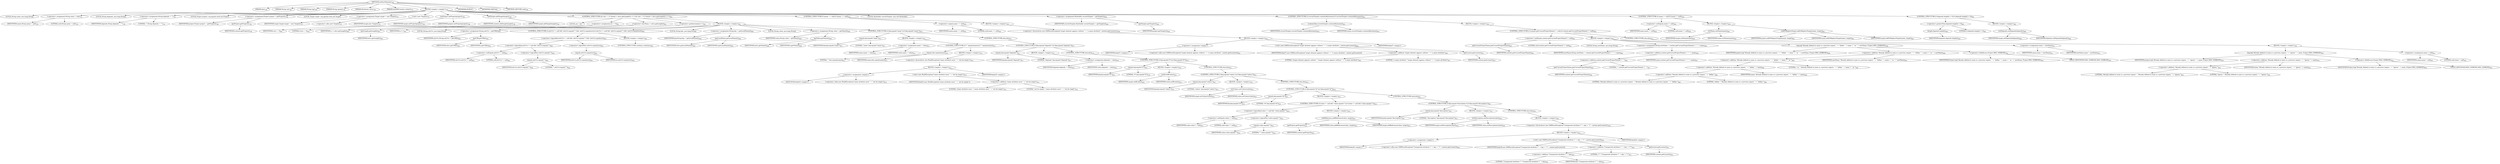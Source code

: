 digraph "onStartElement" {  
"1496" [label = <(METHOD,onStartElement)<SUB>789</SUB>> ]
"1497" [label = <(PARAM,this)<SUB>789</SUB>> ]
"1498" [label = <(PARAM,String uri)<SUB>789</SUB>> ]
"1499" [label = <(PARAM,String tag)<SUB>789</SUB>> ]
"1500" [label = <(PARAM,String qname)<SUB>789</SUB>> ]
"1501" [label = <(PARAM,Attributes attrs)<SUB>790</SUB>> ]
"1502" [label = <(PARAM,AntXMLContext context)<SUB>791</SUB>> ]
"1503" [label = <(BLOCK,&lt;empty&gt;,&lt;empty&gt;)<SUB>792</SUB>> ]
"1504" [label = <(LOCAL,String name: java.lang.String)> ]
"1505" [label = <(&lt;operator&gt;.assignment,String name = null)<SUB>793</SUB>> ]
"1506" [label = <(IDENTIFIER,name,String name = null)<SUB>793</SUB>> ]
"1507" [label = <(LITERAL,null,String name = null)<SUB>793</SUB>> ]
"1508" [label = <(LOCAL,String depends: java.lang.String)> ]
"1509" [label = <(&lt;operator&gt;.assignment,String depends = &quot;&quot;)<SUB>794</SUB>> ]
"1510" [label = <(IDENTIFIER,depends,String depends = &quot;&quot;)<SUB>794</SUB>> ]
"1511" [label = <(LITERAL,&quot;&quot;,String depends = &quot;&quot;)<SUB>794</SUB>> ]
"1512" [label = <(LOCAL,Project project: org.apache.tools.ant.Project)> ]
"1513" [label = <(&lt;operator&gt;.assignment,Project project = getProject())<SUB>796</SUB>> ]
"1514" [label = <(IDENTIFIER,project,Project project = getProject())<SUB>796</SUB>> ]
"1515" [label = <(getProject,getProject())<SUB>796</SUB>> ]
"1516" [label = <(IDENTIFIER,context,getProject())<SUB>796</SUB>> ]
"109" [label = <(LOCAL,Target target: org.apache.tools.ant.Target)> ]
"1517" [label = <(&lt;operator&gt;.assignment,Target target = new Target())<SUB>797</SUB>> ]
"1518" [label = <(IDENTIFIER,target,Target target = new Target())<SUB>797</SUB>> ]
"1519" [label = <(&lt;operator&gt;.alloc,new Target())<SUB>797</SUB>> ]
"1520" [label = <(&lt;init&gt;,new Target())<SUB>797</SUB>> ]
"108" [label = <(IDENTIFIER,target,new Target())<SUB>797</SUB>> ]
"1521" [label = <(setProject,setProject(project))<SUB>798</SUB>> ]
"1522" [label = <(IDENTIFIER,target,setProject(project))<SUB>798</SUB>> ]
"1523" [label = <(IDENTIFIER,project,setProject(project))<SUB>798</SUB>> ]
"1524" [label = <(addTarget,addTarget(target))<SUB>799</SUB>> ]
"1525" [label = <(IDENTIFIER,context,addTarget(target))<SUB>799</SUB>> ]
"1526" [label = <(IDENTIFIER,target,addTarget(target))<SUB>799</SUB>> ]
"1527" [label = <(CONTROL_STRUCTURE,for (int i = 0; Some(i &lt; attrs.getLength()); i++),for (int i = 0; Some(i &lt; attrs.getLength()); i++))<SUB>801</SUB>> ]
"1528" [label = <(LOCAL,int i: int)> ]
"1529" [label = <(&lt;operator&gt;.assignment,int i = 0)<SUB>801</SUB>> ]
"1530" [label = <(IDENTIFIER,i,int i = 0)<SUB>801</SUB>> ]
"1531" [label = <(LITERAL,0,int i = 0)<SUB>801</SUB>> ]
"1532" [label = <(&lt;operator&gt;.lessThan,i &lt; attrs.getLength())<SUB>801</SUB>> ]
"1533" [label = <(IDENTIFIER,i,i &lt; attrs.getLength())<SUB>801</SUB>> ]
"1534" [label = <(getLength,getLength())<SUB>801</SUB>> ]
"1535" [label = <(IDENTIFIER,attrs,getLength())<SUB>801</SUB>> ]
"1536" [label = <(&lt;operator&gt;.postIncrement,i++)<SUB>801</SUB>> ]
"1537" [label = <(IDENTIFIER,i,i++)<SUB>801</SUB>> ]
"1538" [label = <(BLOCK,&lt;empty&gt;,&lt;empty&gt;)<SUB>801</SUB>> ]
"1539" [label = <(LOCAL,String attrUri: java.lang.String)> ]
"1540" [label = <(&lt;operator&gt;.assignment,String attrUri = getURI(i))<SUB>802</SUB>> ]
"1541" [label = <(IDENTIFIER,attrUri,String attrUri = getURI(i))<SUB>802</SUB>> ]
"1542" [label = <(getURI,getURI(i))<SUB>802</SUB>> ]
"1543" [label = <(IDENTIFIER,attrs,getURI(i))<SUB>802</SUB>> ]
"1544" [label = <(IDENTIFIER,i,getURI(i))<SUB>802</SUB>> ]
"1545" [label = <(CONTROL_STRUCTURE,if (attrUri != null &amp;&amp; !attrUri.equals(&quot;&quot;) &amp;&amp; !attrUri.equals(uri)),if (attrUri != null &amp;&amp; !attrUri.equals(&quot;&quot;) &amp;&amp; !attrUri.equals(uri)))<SUB>803</SUB>> ]
"1546" [label = <(&lt;operator&gt;.logicalAnd,attrUri != null &amp;&amp; !attrUri.equals(&quot;&quot;) &amp;&amp; !attrUri.equals(uri))<SUB>803</SUB>> ]
"1547" [label = <(&lt;operator&gt;.logicalAnd,attrUri != null &amp;&amp; !attrUri.equals(&quot;&quot;))<SUB>803</SUB>> ]
"1548" [label = <(&lt;operator&gt;.notEquals,attrUri != null)<SUB>803</SUB>> ]
"1549" [label = <(IDENTIFIER,attrUri,attrUri != null)<SUB>803</SUB>> ]
"1550" [label = <(LITERAL,null,attrUri != null)<SUB>803</SUB>> ]
"1551" [label = <(&lt;operator&gt;.logicalNot,!attrUri.equals(&quot;&quot;))<SUB>804</SUB>> ]
"1552" [label = <(equals,attrUri.equals(&quot;&quot;))<SUB>804</SUB>> ]
"1553" [label = <(IDENTIFIER,attrUri,attrUri.equals(&quot;&quot;))<SUB>804</SUB>> ]
"1554" [label = <(LITERAL,&quot;&quot;,attrUri.equals(&quot;&quot;))<SUB>804</SUB>> ]
"1555" [label = <(&lt;operator&gt;.logicalNot,!attrUri.equals(uri))<SUB>805</SUB>> ]
"1556" [label = <(equals,attrUri.equals(uri))<SUB>805</SUB>> ]
"1557" [label = <(IDENTIFIER,attrUri,attrUri.equals(uri))<SUB>805</SUB>> ]
"1558" [label = <(IDENTIFIER,uri,attrUri.equals(uri))<SUB>805</SUB>> ]
"1559" [label = <(BLOCK,&lt;empty&gt;,&lt;empty&gt;)<SUB>805</SUB>> ]
"1560" [label = <(CONTROL_STRUCTURE,continue;,continue;)<SUB>806</SUB>> ]
"1561" [label = <(LOCAL,String key: java.lang.String)> ]
"1562" [label = <(&lt;operator&gt;.assignment,String key = getLocalName(i))<SUB>808</SUB>> ]
"1563" [label = <(IDENTIFIER,key,String key = getLocalName(i))<SUB>808</SUB>> ]
"1564" [label = <(getLocalName,getLocalName(i))<SUB>808</SUB>> ]
"1565" [label = <(IDENTIFIER,attrs,getLocalName(i))<SUB>808</SUB>> ]
"1566" [label = <(IDENTIFIER,i,getLocalName(i))<SUB>808</SUB>> ]
"1567" [label = <(LOCAL,String value: java.lang.String)> ]
"1568" [label = <(&lt;operator&gt;.assignment,String value = getValue(i))<SUB>809</SUB>> ]
"1569" [label = <(IDENTIFIER,value,String value = getValue(i))<SUB>809</SUB>> ]
"1570" [label = <(getValue,getValue(i))<SUB>809</SUB>> ]
"1571" [label = <(IDENTIFIER,attrs,getValue(i))<SUB>809</SUB>> ]
"1572" [label = <(IDENTIFIER,i,getValue(i))<SUB>809</SUB>> ]
"1573" [label = <(CONTROL_STRUCTURE,if (key.equals(&quot;name&quot;)),if (key.equals(&quot;name&quot;)))<SUB>811</SUB>> ]
"1574" [label = <(equals,key.equals(&quot;name&quot;))<SUB>811</SUB>> ]
"1575" [label = <(IDENTIFIER,key,key.equals(&quot;name&quot;))<SUB>811</SUB>> ]
"1576" [label = <(LITERAL,&quot;name&quot;,key.equals(&quot;name&quot;))<SUB>811</SUB>> ]
"1577" [label = <(BLOCK,&lt;empty&gt;,&lt;empty&gt;)<SUB>811</SUB>> ]
"1578" [label = <(&lt;operator&gt;.assignment,name = value)<SUB>812</SUB>> ]
"1579" [label = <(IDENTIFIER,name,name = value)<SUB>812</SUB>> ]
"1580" [label = <(IDENTIFIER,value,name = value)<SUB>812</SUB>> ]
"1581" [label = <(CONTROL_STRUCTURE,if (&quot;&quot;.equals(name)),if (&quot;&quot;.equals(name)))<SUB>813</SUB>> ]
"1582" [label = <(equals,this.equals(name))<SUB>813</SUB>> ]
"1583" [label = <(LITERAL,&quot;&quot;,this.equals(name))<SUB>813</SUB>> ]
"1584" [label = <(IDENTIFIER,name,this.equals(name))<SUB>813</SUB>> ]
"1585" [label = <(BLOCK,&lt;empty&gt;,&lt;empty&gt;)<SUB>813</SUB>> ]
"1586" [label = <(&lt;operator&gt;.throw,throw new BuildException(&quot;name attribute must &quot; + &quot;not be empty&quot;);)<SUB>814</SUB>> ]
"1587" [label = <(BLOCK,&lt;empty&gt;,&lt;empty&gt;)<SUB>814</SUB>> ]
"1588" [label = <(&lt;operator&gt;.assignment,&lt;empty&gt;)> ]
"1589" [label = <(IDENTIFIER,$obj35,&lt;empty&gt;)> ]
"1590" [label = <(&lt;operator&gt;.alloc,new BuildException(&quot;name attribute must &quot; + &quot;not be empty&quot;))<SUB>814</SUB>> ]
"1591" [label = <(&lt;init&gt;,new BuildException(&quot;name attribute must &quot; + &quot;not be empty&quot;))<SUB>814</SUB>> ]
"1592" [label = <(IDENTIFIER,$obj35,new BuildException(&quot;name attribute must &quot; + &quot;not be empty&quot;))> ]
"1593" [label = <(&lt;operator&gt;.addition,&quot;name attribute must &quot; + &quot;not be empty&quot;)<SUB>814</SUB>> ]
"1594" [label = <(LITERAL,&quot;name attribute must &quot;,&quot;name attribute must &quot; + &quot;not be empty&quot;)<SUB>814</SUB>> ]
"1595" [label = <(LITERAL,&quot;not be empty&quot;,&quot;name attribute must &quot; + &quot;not be empty&quot;)<SUB>815</SUB>> ]
"1596" [label = <(IDENTIFIER,$obj35,&lt;empty&gt;)> ]
"1597" [label = <(CONTROL_STRUCTURE,else,else)<SUB>817</SUB>> ]
"1598" [label = <(CONTROL_STRUCTURE,if (key.equals(&quot;depends&quot;)),if (key.equals(&quot;depends&quot;)))<SUB>817</SUB>> ]
"1599" [label = <(equals,key.equals(&quot;depends&quot;))<SUB>817</SUB>> ]
"1600" [label = <(IDENTIFIER,key,key.equals(&quot;depends&quot;))<SUB>817</SUB>> ]
"1601" [label = <(LITERAL,&quot;depends&quot;,key.equals(&quot;depends&quot;))<SUB>817</SUB>> ]
"1602" [label = <(BLOCK,&lt;empty&gt;,&lt;empty&gt;)<SUB>817</SUB>> ]
"1603" [label = <(&lt;operator&gt;.assignment,depends = value)<SUB>818</SUB>> ]
"1604" [label = <(IDENTIFIER,depends,depends = value)<SUB>818</SUB>> ]
"1605" [label = <(IDENTIFIER,value,depends = value)<SUB>818</SUB>> ]
"1606" [label = <(CONTROL_STRUCTURE,else,else)<SUB>819</SUB>> ]
"1607" [label = <(CONTROL_STRUCTURE,if (key.equals(&quot;if&quot;)),if (key.equals(&quot;if&quot;)))<SUB>819</SUB>> ]
"1608" [label = <(equals,key.equals(&quot;if&quot;))<SUB>819</SUB>> ]
"1609" [label = <(IDENTIFIER,key,key.equals(&quot;if&quot;))<SUB>819</SUB>> ]
"1610" [label = <(LITERAL,&quot;if&quot;,key.equals(&quot;if&quot;))<SUB>819</SUB>> ]
"1611" [label = <(BLOCK,&lt;empty&gt;,&lt;empty&gt;)<SUB>819</SUB>> ]
"1612" [label = <(setIf,setIf(value))<SUB>820</SUB>> ]
"1613" [label = <(IDENTIFIER,target,setIf(value))<SUB>820</SUB>> ]
"1614" [label = <(IDENTIFIER,value,setIf(value))<SUB>820</SUB>> ]
"1615" [label = <(CONTROL_STRUCTURE,else,else)<SUB>821</SUB>> ]
"1616" [label = <(CONTROL_STRUCTURE,if (key.equals(&quot;unless&quot;)),if (key.equals(&quot;unless&quot;)))<SUB>821</SUB>> ]
"1617" [label = <(equals,key.equals(&quot;unless&quot;))<SUB>821</SUB>> ]
"1618" [label = <(IDENTIFIER,key,key.equals(&quot;unless&quot;))<SUB>821</SUB>> ]
"1619" [label = <(LITERAL,&quot;unless&quot;,key.equals(&quot;unless&quot;))<SUB>821</SUB>> ]
"1620" [label = <(BLOCK,&lt;empty&gt;,&lt;empty&gt;)<SUB>821</SUB>> ]
"1621" [label = <(setUnless,setUnless(value))<SUB>822</SUB>> ]
"1622" [label = <(IDENTIFIER,target,setUnless(value))<SUB>822</SUB>> ]
"1623" [label = <(IDENTIFIER,value,setUnless(value))<SUB>822</SUB>> ]
"1624" [label = <(CONTROL_STRUCTURE,else,else)<SUB>823</SUB>> ]
"1625" [label = <(CONTROL_STRUCTURE,if (key.equals(&quot;id&quot;)),if (key.equals(&quot;id&quot;)))<SUB>823</SUB>> ]
"1626" [label = <(equals,key.equals(&quot;id&quot;))<SUB>823</SUB>> ]
"1627" [label = <(IDENTIFIER,key,key.equals(&quot;id&quot;))<SUB>823</SUB>> ]
"1628" [label = <(LITERAL,&quot;id&quot;,key.equals(&quot;id&quot;))<SUB>823</SUB>> ]
"1629" [label = <(BLOCK,&lt;empty&gt;,&lt;empty&gt;)<SUB>823</SUB>> ]
"1630" [label = <(CONTROL_STRUCTURE,if (value != null &amp;&amp; !value.equals(&quot;&quot;)),if (value != null &amp;&amp; !value.equals(&quot;&quot;)))<SUB>824</SUB>> ]
"1631" [label = <(&lt;operator&gt;.logicalAnd,value != null &amp;&amp; !value.equals(&quot;&quot;))<SUB>824</SUB>> ]
"1632" [label = <(&lt;operator&gt;.notEquals,value != null)<SUB>824</SUB>> ]
"1633" [label = <(IDENTIFIER,value,value != null)<SUB>824</SUB>> ]
"1634" [label = <(LITERAL,null,value != null)<SUB>824</SUB>> ]
"1635" [label = <(&lt;operator&gt;.logicalNot,!value.equals(&quot;&quot;))<SUB>824</SUB>> ]
"1636" [label = <(equals,value.equals(&quot;&quot;))<SUB>824</SUB>> ]
"1637" [label = <(IDENTIFIER,value,value.equals(&quot;&quot;))<SUB>824</SUB>> ]
"1638" [label = <(LITERAL,&quot;&quot;,value.equals(&quot;&quot;))<SUB>824</SUB>> ]
"1639" [label = <(BLOCK,&lt;empty&gt;,&lt;empty&gt;)<SUB>824</SUB>> ]
"1640" [label = <(addReference,addReference(value, target))<SUB>825</SUB>> ]
"1641" [label = <(getProject,getProject())<SUB>825</SUB>> ]
"1642" [label = <(IDENTIFIER,context,getProject())<SUB>825</SUB>> ]
"1643" [label = <(IDENTIFIER,value,addReference(value, target))<SUB>825</SUB>> ]
"1644" [label = <(IDENTIFIER,target,addReference(value, target))<SUB>825</SUB>> ]
"1645" [label = <(CONTROL_STRUCTURE,else,else)<SUB>827</SUB>> ]
"1646" [label = <(CONTROL_STRUCTURE,if (key.equals(&quot;description&quot;)),if (key.equals(&quot;description&quot;)))<SUB>827</SUB>> ]
"1647" [label = <(equals,key.equals(&quot;description&quot;))<SUB>827</SUB>> ]
"1648" [label = <(IDENTIFIER,key,key.equals(&quot;description&quot;))<SUB>827</SUB>> ]
"1649" [label = <(LITERAL,&quot;description&quot;,key.equals(&quot;description&quot;))<SUB>827</SUB>> ]
"1650" [label = <(BLOCK,&lt;empty&gt;,&lt;empty&gt;)<SUB>827</SUB>> ]
"1651" [label = <(setDescription,setDescription(value))<SUB>828</SUB>> ]
"1652" [label = <(IDENTIFIER,target,setDescription(value))<SUB>828</SUB>> ]
"1653" [label = <(IDENTIFIER,value,setDescription(value))<SUB>828</SUB>> ]
"1654" [label = <(CONTROL_STRUCTURE,else,else)<SUB>829</SUB>> ]
"1655" [label = <(BLOCK,&lt;empty&gt;,&lt;empty&gt;)<SUB>829</SUB>> ]
"1656" [label = <(&lt;operator&gt;.throw,throw new SAXParseException(&quot;Unexpected attribute \&quot;&quot; + key + &quot;\&quot;&quot;, context.getLocator());)<SUB>830</SUB>> ]
"1657" [label = <(BLOCK,&lt;empty&gt;,&lt;empty&gt;)<SUB>830</SUB>> ]
"1658" [label = <(&lt;operator&gt;.assignment,&lt;empty&gt;)> ]
"1659" [label = <(IDENTIFIER,$obj36,&lt;empty&gt;)> ]
"1660" [label = <(&lt;operator&gt;.alloc,new SAXParseException(&quot;Unexpected attribute \&quot;&quot; + key + &quot;\&quot;&quot;, context.getLocator()))<SUB>830</SUB>> ]
"1661" [label = <(&lt;init&gt;,new SAXParseException(&quot;Unexpected attribute \&quot;&quot; + key + &quot;\&quot;&quot;, context.getLocator()))<SUB>830</SUB>> ]
"1662" [label = <(IDENTIFIER,$obj36,new SAXParseException(&quot;Unexpected attribute \&quot;&quot; + key + &quot;\&quot;&quot;, context.getLocator()))> ]
"1663" [label = <(&lt;operator&gt;.addition,&quot;Unexpected attribute \&quot;&quot; + key + &quot;\&quot;&quot;)<SUB>830</SUB>> ]
"1664" [label = <(&lt;operator&gt;.addition,&quot;Unexpected attribute \&quot;&quot; + key)<SUB>830</SUB>> ]
"1665" [label = <(LITERAL,&quot;Unexpected attribute \&quot;&quot;,&quot;Unexpected attribute \&quot;&quot; + key)<SUB>830</SUB>> ]
"1666" [label = <(IDENTIFIER,key,&quot;Unexpected attribute \&quot;&quot; + key)<SUB>831</SUB>> ]
"1667" [label = <(LITERAL,&quot;\&quot;&quot;,&quot;Unexpected attribute \&quot;&quot; + key + &quot;\&quot;&quot;)<SUB>831</SUB>> ]
"1668" [label = <(getLocator,getLocator())<SUB>831</SUB>> ]
"1669" [label = <(IDENTIFIER,context,getLocator())<SUB>831</SUB>> ]
"1670" [label = <(IDENTIFIER,$obj36,&lt;empty&gt;)> ]
"1671" [label = <(CONTROL_STRUCTURE,if (name == null),if (name == null))<SUB>835</SUB>> ]
"1672" [label = <(&lt;operator&gt;.equals,name == null)<SUB>835</SUB>> ]
"1673" [label = <(IDENTIFIER,name,name == null)<SUB>835</SUB>> ]
"1674" [label = <(LITERAL,null,name == null)<SUB>835</SUB>> ]
"1675" [label = <(BLOCK,&lt;empty&gt;,&lt;empty&gt;)<SUB>835</SUB>> ]
"1676" [label = <(&lt;operator&gt;.throw,throw new SAXParseException(&quot;target element appears without &quot; + &quot;a name attribute&quot;, context.getLocator());)<SUB>836</SUB>> ]
"1677" [label = <(BLOCK,&lt;empty&gt;,&lt;empty&gt;)<SUB>836</SUB>> ]
"1678" [label = <(&lt;operator&gt;.assignment,&lt;empty&gt;)> ]
"1679" [label = <(IDENTIFIER,$obj37,&lt;empty&gt;)> ]
"1680" [label = <(&lt;operator&gt;.alloc,new SAXParseException(&quot;target element appears without &quot; + &quot;a name attribute&quot;, context.getLocator()))<SUB>836</SUB>> ]
"1681" [label = <(&lt;init&gt;,new SAXParseException(&quot;target element appears without &quot; + &quot;a name attribute&quot;, context.getLocator()))<SUB>836</SUB>> ]
"1682" [label = <(IDENTIFIER,$obj37,new SAXParseException(&quot;target element appears without &quot; + &quot;a name attribute&quot;, context.getLocator()))> ]
"1683" [label = <(&lt;operator&gt;.addition,&quot;target element appears without &quot; + &quot;a name attribute&quot;)<SUB>836</SUB>> ]
"1684" [label = <(LITERAL,&quot;target element appears without &quot;,&quot;target element appears without &quot; + &quot;a name attribute&quot;)<SUB>836</SUB>> ]
"1685" [label = <(LITERAL,&quot;a name attribute&quot;,&quot;target element appears without &quot; + &quot;a name attribute&quot;)<SUB>837</SUB>> ]
"1686" [label = <(getLocator,getLocator())<SUB>837</SUB>> ]
"1687" [label = <(IDENTIFIER,context,getLocator())<SUB>837</SUB>> ]
"1688" [label = <(IDENTIFIER,$obj37,&lt;empty&gt;)> ]
"1689" [label = <(LOCAL,Hashtable currentTargets: java.util.Hashtable)> ]
"1690" [label = <(&lt;operator&gt;.assignment,Hashtable currentTargets = getTargets())<SUB>840</SUB>> ]
"1691" [label = <(IDENTIFIER,currentTargets,Hashtable currentTargets = getTargets())<SUB>840</SUB>> ]
"1692" [label = <(getTargets,getTargets())<SUB>840</SUB>> ]
"1693" [label = <(IDENTIFIER,project,getTargets())<SUB>840</SUB>> ]
"1694" [label = <(CONTROL_STRUCTURE,if (currentTargets.containsKey(name)),if (currentTargets.containsKey(name)))<SUB>843</SUB>> ]
"1695" [label = <(containsKey,currentTargets.containsKey(name))<SUB>843</SUB>> ]
"1696" [label = <(IDENTIFIER,currentTargets,currentTargets.containsKey(name))<SUB>843</SUB>> ]
"1697" [label = <(IDENTIFIER,name,currentTargets.containsKey(name))<SUB>843</SUB>> ]
"1698" [label = <(BLOCK,&lt;empty&gt;,&lt;empty&gt;)<SUB>843</SUB>> ]
"1699" [label = <(CONTROL_STRUCTURE,if (context.getCurrentProjectName() != null),if (context.getCurrentProjectName() != null))<SUB>845</SUB>> ]
"1700" [label = <(&lt;operator&gt;.notEquals,context.getCurrentProjectName() != null)<SUB>845</SUB>> ]
"1701" [label = <(getCurrentProjectName,getCurrentProjectName())<SUB>845</SUB>> ]
"1702" [label = <(IDENTIFIER,context,getCurrentProjectName())<SUB>845</SUB>> ]
"1703" [label = <(LITERAL,null,context.getCurrentProjectName() != null)<SUB>845</SUB>> ]
"1704" [label = <(BLOCK,&lt;empty&gt;,&lt;empty&gt;)<SUB>845</SUB>> ]
"1705" [label = <(LOCAL,String newName: java.lang.String)> ]
"1706" [label = <(&lt;operator&gt;.assignment,String newName = context.getCurrentProjectName() + &quot;.&quot; + name)<SUB>846</SUB>> ]
"1707" [label = <(IDENTIFIER,newName,String newName = context.getCurrentProjectName() + &quot;.&quot; + name)<SUB>846</SUB>> ]
"1708" [label = <(&lt;operator&gt;.addition,context.getCurrentProjectName() + &quot;.&quot; + name)<SUB>846</SUB>> ]
"1709" [label = <(&lt;operator&gt;.addition,context.getCurrentProjectName() + &quot;.&quot;)<SUB>846</SUB>> ]
"1710" [label = <(getCurrentProjectName,getCurrentProjectName())<SUB>846</SUB>> ]
"1711" [label = <(IDENTIFIER,context,getCurrentProjectName())<SUB>846</SUB>> ]
"1712" [label = <(LITERAL,&quot;.&quot;,context.getCurrentProjectName() + &quot;.&quot;)<SUB>847</SUB>> ]
"1713" [label = <(IDENTIFIER,name,context.getCurrentProjectName() + &quot;.&quot; + name)<SUB>847</SUB>> ]
"1714" [label = <(log,log(&quot;Already defined in main or a previous import, &quot; + &quot;define &quot; + name + &quot; as &quot; + newName, Project.MSG_VERBOSE))<SUB>848</SUB>> ]
"1715" [label = <(IDENTIFIER,project,log(&quot;Already defined in main or a previous import, &quot; + &quot;define &quot; + name + &quot; as &quot; + newName, Project.MSG_VERBOSE))<SUB>848</SUB>> ]
"1716" [label = <(&lt;operator&gt;.addition,&quot;Already defined in main or a previous import, &quot; + &quot;define &quot; + name + &quot; as &quot; + newName)<SUB>848</SUB>> ]
"1717" [label = <(&lt;operator&gt;.addition,&quot;Already defined in main or a previous import, &quot; + &quot;define &quot; + name + &quot; as &quot;)<SUB>848</SUB>> ]
"1718" [label = <(&lt;operator&gt;.addition,&quot;Already defined in main or a previous import, &quot; + &quot;define &quot; + name)<SUB>848</SUB>> ]
"1719" [label = <(&lt;operator&gt;.addition,&quot;Already defined in main or a previous import, &quot; + &quot;define &quot;)<SUB>848</SUB>> ]
"1720" [label = <(LITERAL,&quot;Already defined in main or a previous import, &quot;,&quot;Already defined in main or a previous import, &quot; + &quot;define &quot;)<SUB>848</SUB>> ]
"1721" [label = <(LITERAL,&quot;define &quot;,&quot;Already defined in main or a previous import, &quot; + &quot;define &quot;)<SUB>849</SUB>> ]
"1722" [label = <(IDENTIFIER,name,&quot;Already defined in main or a previous import, &quot; + &quot;define &quot; + name)<SUB>849</SUB>> ]
"1723" [label = <(LITERAL,&quot; as &quot;,&quot;Already defined in main or a previous import, &quot; + &quot;define &quot; + name + &quot; as &quot;)<SUB>849</SUB>> ]
"1724" [label = <(IDENTIFIER,newName,&quot;Already defined in main or a previous import, &quot; + &quot;define &quot; + name + &quot; as &quot; + newName)<SUB>849</SUB>> ]
"1725" [label = <(&lt;operator&gt;.fieldAccess,Project.MSG_VERBOSE)<SUB>850</SUB>> ]
"1726" [label = <(IDENTIFIER,Project,log(&quot;Already defined in main or a previous import, &quot; + &quot;define &quot; + name + &quot; as &quot; + newName, Project.MSG_VERBOSE))<SUB>850</SUB>> ]
"1727" [label = <(FIELD_IDENTIFIER,MSG_VERBOSE,MSG_VERBOSE)<SUB>850</SUB>> ]
"1728" [label = <(&lt;operator&gt;.assignment,name = newName)<SUB>851</SUB>> ]
"1729" [label = <(IDENTIFIER,name,name = newName)<SUB>851</SUB>> ]
"1730" [label = <(IDENTIFIER,newName,name = newName)<SUB>851</SUB>> ]
"1731" [label = <(CONTROL_STRUCTURE,else,else)<SUB>852</SUB>> ]
"1732" [label = <(BLOCK,&lt;empty&gt;,&lt;empty&gt;)<SUB>852</SUB>> ]
"1733" [label = <(log,log(&quot;Already defined in main or a previous import, &quot; + &quot;ignore &quot; + name, Project.MSG_VERBOSE))<SUB>853</SUB>> ]
"1734" [label = <(IDENTIFIER,project,log(&quot;Already defined in main or a previous import, &quot; + &quot;ignore &quot; + name, Project.MSG_VERBOSE))<SUB>853</SUB>> ]
"1735" [label = <(&lt;operator&gt;.addition,&quot;Already defined in main or a previous import, &quot; + &quot;ignore &quot; + name)<SUB>853</SUB>> ]
"1736" [label = <(&lt;operator&gt;.addition,&quot;Already defined in main or a previous import, &quot; + &quot;ignore &quot;)<SUB>853</SUB>> ]
"1737" [label = <(LITERAL,&quot;Already defined in main or a previous import, &quot;,&quot;Already defined in main or a previous import, &quot; + &quot;ignore &quot;)<SUB>853</SUB>> ]
"1738" [label = <(LITERAL,&quot;ignore &quot;,&quot;Already defined in main or a previous import, &quot; + &quot;ignore &quot;)<SUB>854</SUB>> ]
"1739" [label = <(IDENTIFIER,name,&quot;Already defined in main or a previous import, &quot; + &quot;ignore &quot; + name)<SUB>854</SUB>> ]
"1740" [label = <(&lt;operator&gt;.fieldAccess,Project.MSG_VERBOSE)<SUB>854</SUB>> ]
"1741" [label = <(IDENTIFIER,Project,log(&quot;Already defined in main or a previous import, &quot; + &quot;ignore &quot; + name, Project.MSG_VERBOSE))<SUB>854</SUB>> ]
"1742" [label = <(FIELD_IDENTIFIER,MSG_VERBOSE,MSG_VERBOSE)<SUB>854</SUB>> ]
"1743" [label = <(&lt;operator&gt;.assignment,name = null)<SUB>855</SUB>> ]
"1744" [label = <(IDENTIFIER,name,name = null)<SUB>855</SUB>> ]
"1745" [label = <(LITERAL,null,name = null)<SUB>855</SUB>> ]
"1746" [label = <(CONTROL_STRUCTURE,if (name != null),if (name != null))<SUB>859</SUB>> ]
"1747" [label = <(&lt;operator&gt;.notEquals,name != null)<SUB>859</SUB>> ]
"1748" [label = <(IDENTIFIER,name,name != null)<SUB>859</SUB>> ]
"1749" [label = <(LITERAL,null,name != null)<SUB>859</SUB>> ]
"1750" [label = <(BLOCK,&lt;empty&gt;,&lt;empty&gt;)<SUB>859</SUB>> ]
"1751" [label = <(setName,setName(name))<SUB>860</SUB>> ]
"1752" [label = <(IDENTIFIER,target,setName(name))<SUB>860</SUB>> ]
"1753" [label = <(IDENTIFIER,name,setName(name))<SUB>860</SUB>> ]
"1754" [label = <(addOrReplaceTarget,addOrReplaceTarget(name, target))<SUB>861</SUB>> ]
"1755" [label = <(IDENTIFIER,project,addOrReplaceTarget(name, target))<SUB>861</SUB>> ]
"1756" [label = <(IDENTIFIER,name,addOrReplaceTarget(name, target))<SUB>861</SUB>> ]
"1757" [label = <(IDENTIFIER,target,addOrReplaceTarget(name, target))<SUB>861</SUB>> ]
"1758" [label = <(CONTROL_STRUCTURE,if (depends.length() &gt; 0),if (depends.length() &gt; 0))<SUB>865</SUB>> ]
"1759" [label = <(&lt;operator&gt;.greaterThan,depends.length() &gt; 0)<SUB>865</SUB>> ]
"1760" [label = <(length,depends.length())<SUB>865</SUB>> ]
"1761" [label = <(IDENTIFIER,depends,depends.length())<SUB>865</SUB>> ]
"1762" [label = <(LITERAL,0,depends.length() &gt; 0)<SUB>865</SUB>> ]
"1763" [label = <(BLOCK,&lt;empty&gt;,&lt;empty&gt;)<SUB>865</SUB>> ]
"1764" [label = <(setDepends,setDepends(depends))<SUB>866</SUB>> ]
"1765" [label = <(IDENTIFIER,target,setDepends(depends))<SUB>866</SUB>> ]
"1766" [label = <(IDENTIFIER,depends,setDepends(depends))<SUB>866</SUB>> ]
"1767" [label = <(MODIFIER,PUBLIC)> ]
"1768" [label = <(MODIFIER,VIRTUAL)> ]
"1769" [label = <(METHOD_RETURN,void)<SUB>789</SUB>> ]
  "1496" -> "1497" 
  "1496" -> "1498" 
  "1496" -> "1499" 
  "1496" -> "1500" 
  "1496" -> "1501" 
  "1496" -> "1502" 
  "1496" -> "1503" 
  "1496" -> "1767" 
  "1496" -> "1768" 
  "1496" -> "1769" 
  "1503" -> "1504" 
  "1503" -> "1505" 
  "1503" -> "1508" 
  "1503" -> "1509" 
  "1503" -> "1512" 
  "1503" -> "1513" 
  "1503" -> "109" 
  "1503" -> "1517" 
  "1503" -> "1520" 
  "1503" -> "1521" 
  "1503" -> "1524" 
  "1503" -> "1527" 
  "1503" -> "1671" 
  "1503" -> "1689" 
  "1503" -> "1690" 
  "1503" -> "1694" 
  "1503" -> "1746" 
  "1503" -> "1758" 
  "1505" -> "1506" 
  "1505" -> "1507" 
  "1509" -> "1510" 
  "1509" -> "1511" 
  "1513" -> "1514" 
  "1513" -> "1515" 
  "1515" -> "1516" 
  "1517" -> "1518" 
  "1517" -> "1519" 
  "1520" -> "108" 
  "1521" -> "1522" 
  "1521" -> "1523" 
  "1524" -> "1525" 
  "1524" -> "1526" 
  "1527" -> "1528" 
  "1527" -> "1529" 
  "1527" -> "1532" 
  "1527" -> "1536" 
  "1527" -> "1538" 
  "1529" -> "1530" 
  "1529" -> "1531" 
  "1532" -> "1533" 
  "1532" -> "1534" 
  "1534" -> "1535" 
  "1536" -> "1537" 
  "1538" -> "1539" 
  "1538" -> "1540" 
  "1538" -> "1545" 
  "1538" -> "1561" 
  "1538" -> "1562" 
  "1538" -> "1567" 
  "1538" -> "1568" 
  "1538" -> "1573" 
  "1540" -> "1541" 
  "1540" -> "1542" 
  "1542" -> "1543" 
  "1542" -> "1544" 
  "1545" -> "1546" 
  "1545" -> "1559" 
  "1546" -> "1547" 
  "1546" -> "1555" 
  "1547" -> "1548" 
  "1547" -> "1551" 
  "1548" -> "1549" 
  "1548" -> "1550" 
  "1551" -> "1552" 
  "1552" -> "1553" 
  "1552" -> "1554" 
  "1555" -> "1556" 
  "1556" -> "1557" 
  "1556" -> "1558" 
  "1559" -> "1560" 
  "1562" -> "1563" 
  "1562" -> "1564" 
  "1564" -> "1565" 
  "1564" -> "1566" 
  "1568" -> "1569" 
  "1568" -> "1570" 
  "1570" -> "1571" 
  "1570" -> "1572" 
  "1573" -> "1574" 
  "1573" -> "1577" 
  "1573" -> "1597" 
  "1574" -> "1575" 
  "1574" -> "1576" 
  "1577" -> "1578" 
  "1577" -> "1581" 
  "1578" -> "1579" 
  "1578" -> "1580" 
  "1581" -> "1582" 
  "1581" -> "1585" 
  "1582" -> "1583" 
  "1582" -> "1584" 
  "1585" -> "1586" 
  "1586" -> "1587" 
  "1587" -> "1588" 
  "1587" -> "1591" 
  "1587" -> "1596" 
  "1588" -> "1589" 
  "1588" -> "1590" 
  "1591" -> "1592" 
  "1591" -> "1593" 
  "1593" -> "1594" 
  "1593" -> "1595" 
  "1597" -> "1598" 
  "1598" -> "1599" 
  "1598" -> "1602" 
  "1598" -> "1606" 
  "1599" -> "1600" 
  "1599" -> "1601" 
  "1602" -> "1603" 
  "1603" -> "1604" 
  "1603" -> "1605" 
  "1606" -> "1607" 
  "1607" -> "1608" 
  "1607" -> "1611" 
  "1607" -> "1615" 
  "1608" -> "1609" 
  "1608" -> "1610" 
  "1611" -> "1612" 
  "1612" -> "1613" 
  "1612" -> "1614" 
  "1615" -> "1616" 
  "1616" -> "1617" 
  "1616" -> "1620" 
  "1616" -> "1624" 
  "1617" -> "1618" 
  "1617" -> "1619" 
  "1620" -> "1621" 
  "1621" -> "1622" 
  "1621" -> "1623" 
  "1624" -> "1625" 
  "1625" -> "1626" 
  "1625" -> "1629" 
  "1625" -> "1645" 
  "1626" -> "1627" 
  "1626" -> "1628" 
  "1629" -> "1630" 
  "1630" -> "1631" 
  "1630" -> "1639" 
  "1631" -> "1632" 
  "1631" -> "1635" 
  "1632" -> "1633" 
  "1632" -> "1634" 
  "1635" -> "1636" 
  "1636" -> "1637" 
  "1636" -> "1638" 
  "1639" -> "1640" 
  "1640" -> "1641" 
  "1640" -> "1643" 
  "1640" -> "1644" 
  "1641" -> "1642" 
  "1645" -> "1646" 
  "1646" -> "1647" 
  "1646" -> "1650" 
  "1646" -> "1654" 
  "1647" -> "1648" 
  "1647" -> "1649" 
  "1650" -> "1651" 
  "1651" -> "1652" 
  "1651" -> "1653" 
  "1654" -> "1655" 
  "1655" -> "1656" 
  "1656" -> "1657" 
  "1657" -> "1658" 
  "1657" -> "1661" 
  "1657" -> "1670" 
  "1658" -> "1659" 
  "1658" -> "1660" 
  "1661" -> "1662" 
  "1661" -> "1663" 
  "1661" -> "1668" 
  "1663" -> "1664" 
  "1663" -> "1667" 
  "1664" -> "1665" 
  "1664" -> "1666" 
  "1668" -> "1669" 
  "1671" -> "1672" 
  "1671" -> "1675" 
  "1672" -> "1673" 
  "1672" -> "1674" 
  "1675" -> "1676" 
  "1676" -> "1677" 
  "1677" -> "1678" 
  "1677" -> "1681" 
  "1677" -> "1688" 
  "1678" -> "1679" 
  "1678" -> "1680" 
  "1681" -> "1682" 
  "1681" -> "1683" 
  "1681" -> "1686" 
  "1683" -> "1684" 
  "1683" -> "1685" 
  "1686" -> "1687" 
  "1690" -> "1691" 
  "1690" -> "1692" 
  "1692" -> "1693" 
  "1694" -> "1695" 
  "1694" -> "1698" 
  "1695" -> "1696" 
  "1695" -> "1697" 
  "1698" -> "1699" 
  "1699" -> "1700" 
  "1699" -> "1704" 
  "1699" -> "1731" 
  "1700" -> "1701" 
  "1700" -> "1703" 
  "1701" -> "1702" 
  "1704" -> "1705" 
  "1704" -> "1706" 
  "1704" -> "1714" 
  "1704" -> "1728" 
  "1706" -> "1707" 
  "1706" -> "1708" 
  "1708" -> "1709" 
  "1708" -> "1713" 
  "1709" -> "1710" 
  "1709" -> "1712" 
  "1710" -> "1711" 
  "1714" -> "1715" 
  "1714" -> "1716" 
  "1714" -> "1725" 
  "1716" -> "1717" 
  "1716" -> "1724" 
  "1717" -> "1718" 
  "1717" -> "1723" 
  "1718" -> "1719" 
  "1718" -> "1722" 
  "1719" -> "1720" 
  "1719" -> "1721" 
  "1725" -> "1726" 
  "1725" -> "1727" 
  "1728" -> "1729" 
  "1728" -> "1730" 
  "1731" -> "1732" 
  "1732" -> "1733" 
  "1732" -> "1743" 
  "1733" -> "1734" 
  "1733" -> "1735" 
  "1733" -> "1740" 
  "1735" -> "1736" 
  "1735" -> "1739" 
  "1736" -> "1737" 
  "1736" -> "1738" 
  "1740" -> "1741" 
  "1740" -> "1742" 
  "1743" -> "1744" 
  "1743" -> "1745" 
  "1746" -> "1747" 
  "1746" -> "1750" 
  "1747" -> "1748" 
  "1747" -> "1749" 
  "1750" -> "1751" 
  "1750" -> "1754" 
  "1751" -> "1752" 
  "1751" -> "1753" 
  "1754" -> "1755" 
  "1754" -> "1756" 
  "1754" -> "1757" 
  "1758" -> "1759" 
  "1758" -> "1763" 
  "1759" -> "1760" 
  "1759" -> "1762" 
  "1760" -> "1761" 
  "1763" -> "1764" 
  "1764" -> "1765" 
  "1764" -> "1766" 
}
